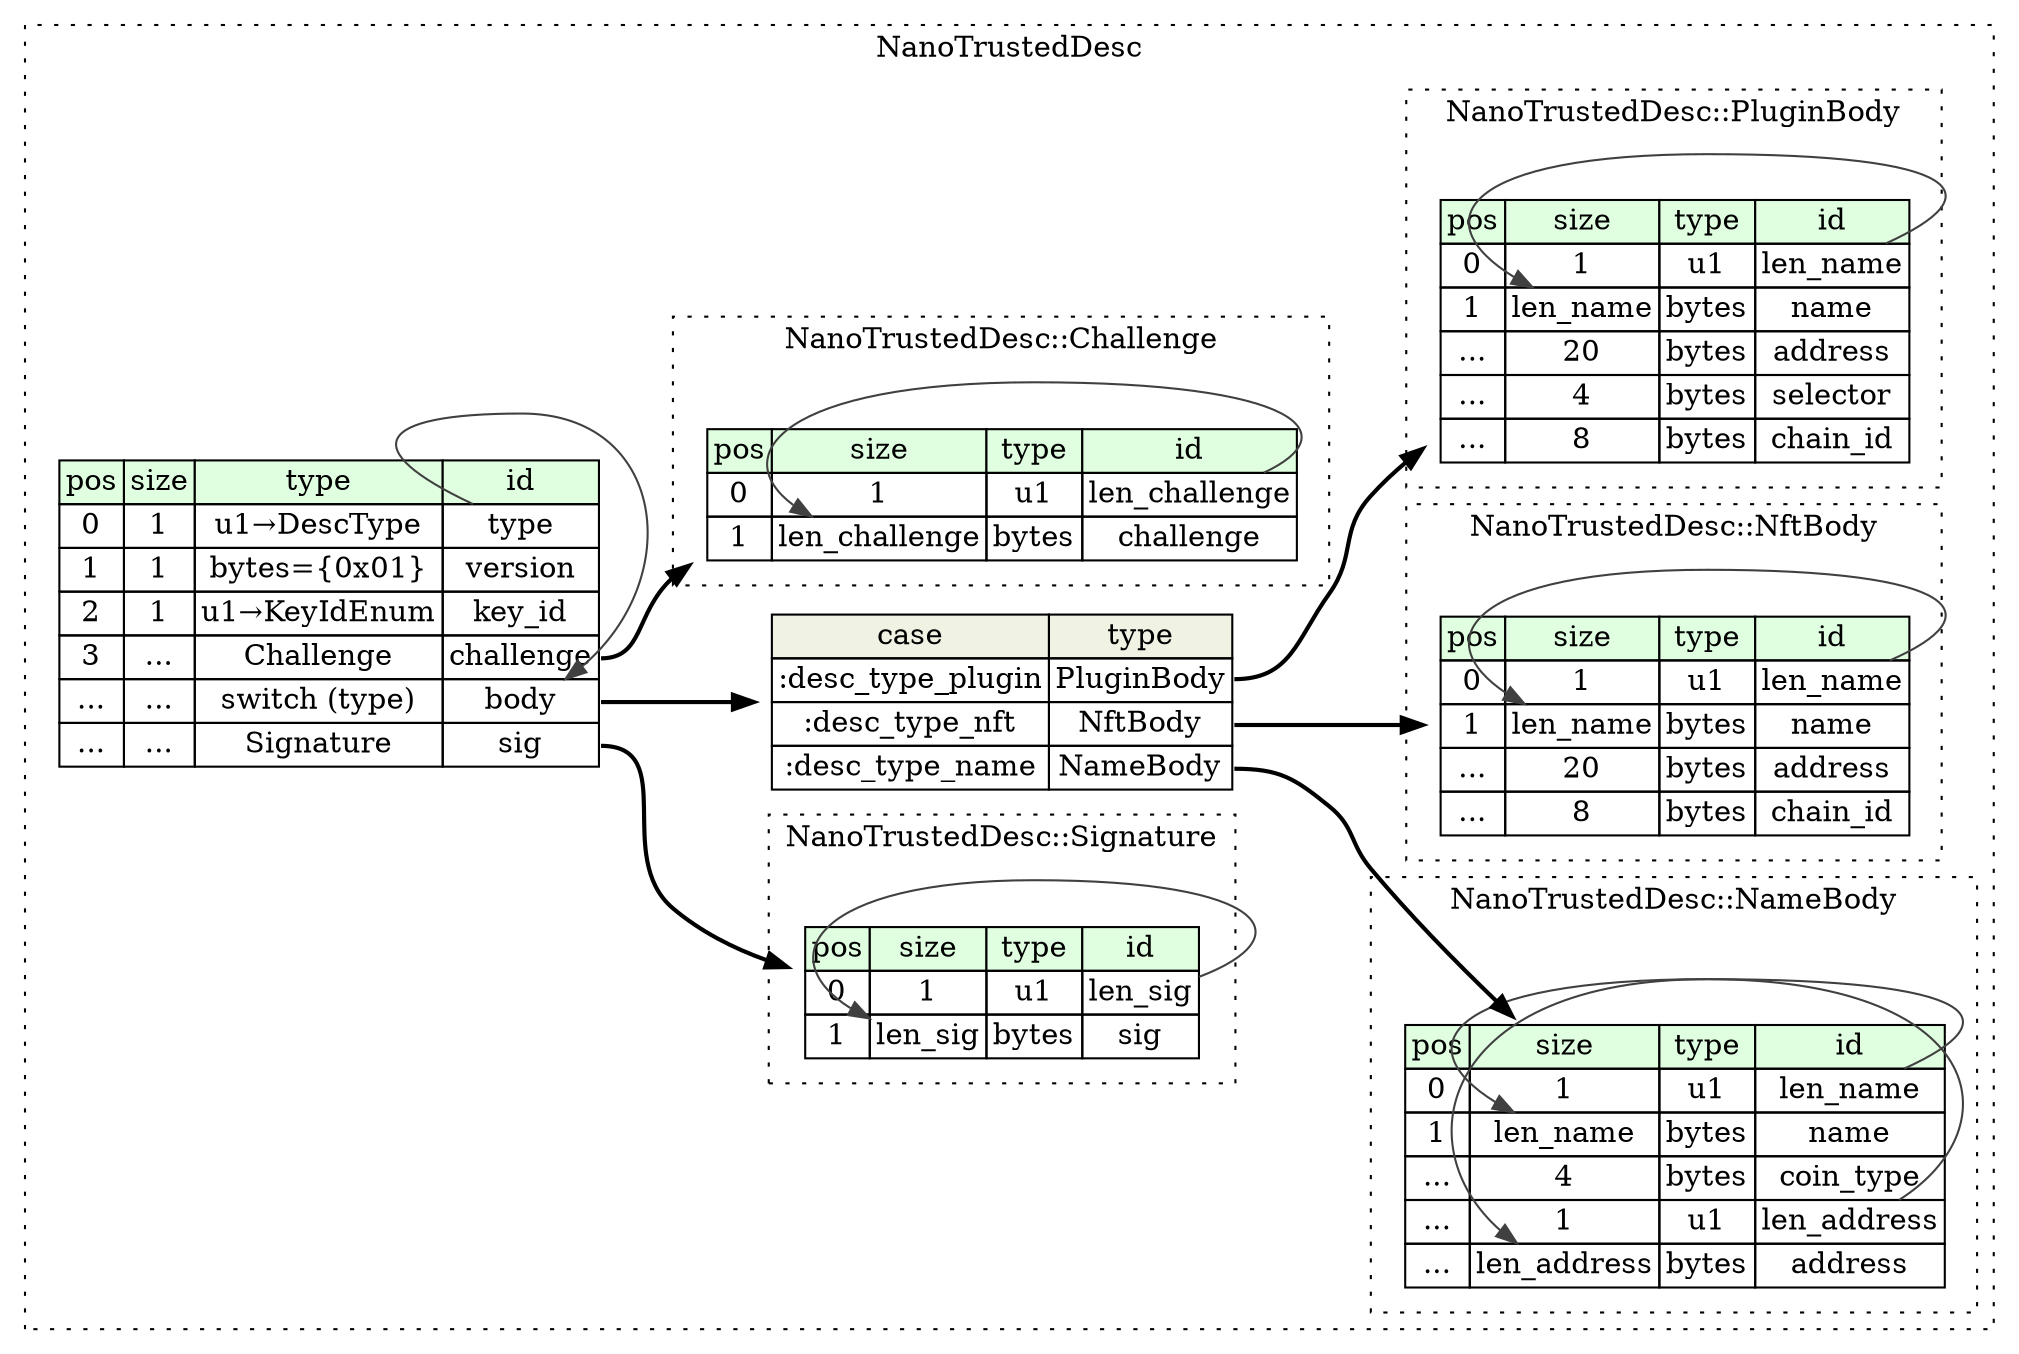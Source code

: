 digraph {
	graph [bb="0,0,961,642",
		rankdir=LR,
		tooltip="A generic binary format for trusted descriptors (an info trusted by the nano signed by a Ledger key)
"
	];
	node [label="\N",
		shape=plaintext
	];
	subgraph cluster__nano_trusted_desc {
		graph [bb="8,8,953,634",
			label=NanoTrustedDesc,
			lheight=0.21,
			lp="480.5,622.5",
			lwidth=1.78,
			style=dotted,
			tooltip="A generic binary format for trusted descriptors (an info trusted by the nano signed by a Ledger key)
"
		];
		subgraph cluster__nft_body {
			graph [bb="671,233,928,404",
				label="NanoTrustedDesc::NftBody",
				lheight=0.21,
				lp="799.5,392.5",
				lwidth=2.72,
				style=dotted,
				tooltip="An NFT collection descriptor"
			];
			nft_body__seq	[height=1.5694,
				label=<<TABLE BORDER="0" CELLBORDER="1" CELLSPACING="0">
				<TR><TD BGCOLOR="#E0FFE0">pos</TD><TD BGCOLOR="#E0FFE0">size</TD><TD BGCOLOR="#E0FFE0">type</TD><TD BGCOLOR="#E0FFE0">id</TD></TR>
				<TR><TD title="Length of the name field" href="" PORT="len_name_pos">0</TD><TD title="Length of the name field" href="" PORT="len_name_size">1</TD><TD title="Length of the name field" href="" >u1</TD><TD title="Length of the name field" href="" PORT="len_name_type">len_name</TD></TR>
				<TR><TD title="UTF-8 encoded name of the collection corresponding to the address" href="" PORT="name_pos">1</TD><TD title="UTF-8 encoded name of the collection corresponding to the address" href="" PORT="name_size">len_name</TD><TD title="UTF-8 encoded name of the collection corresponding to the address" href="" >bytes</TD><TD title="UTF-8 encoded name of the collection corresponding to the address" href="" PORT="name_type">name</TD></TR>
				<TR><TD title="Blockchain smartcontract address associated with this collection" href="" PORT="address_pos">...</TD><TD title="Blockchain smartcontract address associated with this collection" href="" PORT="address_size">20</TD><TD title="Blockchain smartcontract address associated with this collection" href="" >bytes</TD><TD title="Blockchain smartcontract address associated with this collection" href="" PORT="address_type">address</TD></TR>
				<TR><TD title="Blockchain id, as specified in XXX" href="" PORT="chain_id_pos">...</TD><TD title="Blockchain id, as specified in XXX" href="" PORT="chain_id_size">8</TD><TD title="Blockchain id, as specified in XXX" href="" >bytes</TD><TD title="Blockchain id, as specified in XXX" href="" PORT="chain_id_type">chain_id</TD></TR>
			</TABLE>>,
				pos="799.5,298",
				width=3.3472];
			nft_body__seq:len_name_type -> nft_body__seq:name_size	[color="#404040",
				pos="e,727.83,308.08 903.17,329.02 953.52,350.94 937.34,372.5 815.5,372.5 701.28,372.5 679.91,339.01 719.18,313.14"];
		}
		subgraph cluster__challenge {
			graph [bb="319,365,634,494",
				label="NanoTrustedDesc::Challenge",
				lheight=0.21,
				lp="476.5,482.5",
				lwidth=2.89,
				style=dotted,
				tooltip="An optional challenge enabling proving freshness of the descriptor"
			];
			challenge__seq	[height=0.98611,
				label=<<TABLE BORDER="0" CELLBORDER="1" CELLSPACING="0">
				<TR><TD BGCOLOR="#E0FFE0">pos</TD><TD BGCOLOR="#E0FFE0">size</TD><TD BGCOLOR="#E0FFE0">type</TD><TD BGCOLOR="#E0FFE0">id</TD></TR>
				<TR><TD title="length of the challenge, when no challenge is present use length of 0x00" href="" PORT="len_challenge_pos">0</TD><TD title="length of the challenge, when no challenge is present use length of 0x00" href="" PORT="len_challenge_size">1</TD><TD title="length of the challenge, when no challenge is present use length of 0x00" href="" >u1</TD><TD title="length of the challenge, when no challenge is present use length of 0x00" href="" PORT="len_challenge_type">len_challenge</TD></TR>
				<TR><TD title="challenge as an array of raw bytes" href="" PORT="challenge_pos">1</TD><TD title="challenge as an array of raw bytes" href="" PORT="challenge_size">len_challenge</TD><TD title="challenge as an array of raw bytes" href="" >bytes</TD><TD title="challenge as an array of raw bytes" href="" PORT="challenge_type">challenge</TD></TR>
			</TABLE>>,
				pos="476.5,409",
				width=4.1528];
			challenge__seq:len_challenge_type -> challenge__seq:challenge_size	[color="#404040",
				pos="e,385.64,398.07 602.66,419.12 642.98,437.83 620.06,462.5 492.5,462.5 371.32,462.5 344.57,427.48 376.77,403.58"];
		}
		subgraph cluster__plugin_body {
			graph [bb="671,412,928,603",
				label="NanoTrustedDesc::PluginBody",
				lheight=0.21,
				lp="799.5,591.5",
				lwidth=3.04,
				style=dotted,
				tooltip="A plugin descriptor"
			];
			plugin_body__seq	[height=1.8611,
				label=<<TABLE BORDER="0" CELLBORDER="1" CELLSPACING="0">
				<TR><TD BGCOLOR="#E0FFE0">pos</TD><TD BGCOLOR="#E0FFE0">size</TD><TD BGCOLOR="#E0FFE0">type</TD><TD BGCOLOR="#E0FFE0">id</TD></TR>
				<TR><TD title="Length of the name field" href="" PORT="len_name_pos">0</TD><TD title="Length of the name field" href="" PORT="len_name_size">1</TD><TD title="Length of the name field" href="" >u1</TD><TD title="Length of the name field" href="" PORT="len_name_type">len_name</TD></TR>
				<TR><TD title="ASCII encoded name of the plugin to use" href="" PORT="name_pos">1</TD><TD title="ASCII encoded name of the plugin to use" href="" PORT="name_size">len_name</TD><TD title="ASCII encoded name of the plugin to use" href="" >bytes</TD><TD title="ASCII encoded name of the plugin to use" href="" PORT="name_type">name</TD></TR>
				<TR><TD title="Blockchain smartcontract address associated with this plugin" href="" PORT="address_pos">...</TD><TD title="Blockchain smartcontract address associated with this plugin" href="" PORT="address_size">20</TD><TD title="Blockchain smartcontract address associated with this plugin" href="" >bytes</TD><TD title="Blockchain smartcontract address associated with this plugin" href="" PORT="address_type">address</TD></TR>
				<TR><TD title="function selector in the smartcontract associated with this plugin" href="" PORT="selector_pos">...</TD><TD title="function selector in the smartcontract associated with this plugin" href="" PORT="selector_size">4</TD><TD title="function selector in the smartcontract associated with this plugin" href="" >bytes</TD><TD title="function selector in the smartcontract associated with this plugin" href="" PORT="selector_type">selector</TD></TR>
				<TR><TD title="Blockchain id, as specified in XXX" href="" PORT="chain_id_pos">...</TD><TD title="Blockchain id, as specified in XXX" href="" PORT="chain_id_size">8</TD><TD title="Blockchain id, as specified in XXX" href="" >bytes</TD><TD title="Blockchain id, as specified in XXX" href="" PORT="chain_id_type">chain_id</TD></TR>
			</TABLE>>,
				pos="799.5,487",
				width=3.3472];
			plugin_body__seq:len_name_type -> plugin_body__seq:name_size	[color="#404040",
				pos="e,731.69,508.02 901.1,529.09 953.94,552.95 938.99,572 815.5,572 697.96,572 678.75,540.04 722.75,513"];
		}
		subgraph cluster__signature {
			graph [bb="365,126,589,255",
				label="NanoTrustedDesc::Signature",
				lheight=0.21,
				lp="477,243.5",
				lwidth=2.89,
				style=dotted,
				tooltip="a signature container"
			];
			signature__seq	[height=0.98611,
				label=<<TABLE BORDER="0" CELLBORDER="1" CELLSPACING="0">
				<TR><TD BGCOLOR="#E0FFE0">pos</TD><TD BGCOLOR="#E0FFE0">size</TD><TD BGCOLOR="#E0FFE0">type</TD><TD BGCOLOR="#E0FFE0">id</TD></TR>
				<TR><TD title="Signature length" href="" PORT="len_sig_pos">0</TD><TD title="Signature length" href="" PORT="len_sig_size">1</TD><TD title="Signature length" href="" >u1</TD><TD title="Signature length" href="" PORT="len_sig_type">len_sig</TD></TR>
				<TR><TD title="DER encoded signature.
Signature is computed over serialized fields [type , version , body , key_id].
Signature key and algorithm is determined by [key_id] field and corresponding certificate.
" href="" PORT="sig_pos">1</TD><TD title="DER encoded signature.
Signature is computed over serialized fields [type , version , body , key_id].
Signature key and algorithm is determined by [key_id] field and corresponding certificate.
" href="" PORT="sig_size">len_sig</TD><TD title="DER encoded signature.
Signature is computed over serialized fields [type , version , body , key_id].
Signature key and algorithm is determined by [key_id] field and corresponding certificate.
" href="" >bytes</TD><TD title="DER encoded signature.
Signature is computed over serialized fields [type , version , body , key_id].
Signature key and algorithm is determined by [key_id] field and corresponding certificate.
" href="" PORT="sig_type">sig</TD></TR>
			</TABLE>>,
				pos="476.5,170",
				width=2.8472];
			signature__seq:len_sig_type -> signature__seq:sig_size	[color="#404040",
				pos="e,413.46,157.14 571.54,177.1 621.61,196.05 606.28,223.5 492.5,223.5 386.28,223.5 365.86,185.87 404.36,162.01"];
		}
		subgraph cluster__name_body {
			graph [bb="654,16,945,225",
				label="NanoTrustedDesc::NameBody",
				lheight=0.21,
				lp="799.5,213.5",
				lwidth=2.99,
				style=dotted,
				tooltip="A trusted name descriptor"
			];
			name_body__seq	[height=1.8611,
				label=<<TABLE BORDER="0" CELLBORDER="1" CELLSPACING="0">
				<TR><TD BGCOLOR="#E0FFE0">pos</TD><TD BGCOLOR="#E0FFE0">size</TD><TD BGCOLOR="#E0FFE0">type</TD><TD BGCOLOR="#E0FFE0">id</TD></TR>
				<TR><TD title="Length of the name field" href="" PORT="len_name_pos">0</TD><TD title="Length of the name field" href="" PORT="len_name_size">1</TD><TD title="Length of the name field" href="" >u1</TD><TD title="Length of the name field" href="" PORT="len_name_type">len_name</TD></TR>
				<TR><TD title="UTF-8 encoded truted name associated with this address" href="" PORT="name_pos">1</TD><TD title="UTF-8 encoded truted name associated with this address" href="" PORT="name_size">len_name</TD><TD title="UTF-8 encoded truted name associated with this address" href="" >bytes</TD><TD title="UTF-8 encoded truted name associated with this address" href="" PORT="name_type">name</TD></TR>
				<TR><TD title="SLIP 44 coin type as in [https://github.com/ensdomains/address-encoder]" href="" PORT="coin_type_pos">...</TD><TD title="SLIP 44 coin type as in [https://github.com/ensdomains/address-encoder]" href="" PORT="coin_type_size">4</TD><TD title="SLIP 44 coin type as in [https://github.com/ensdomains/address-encoder]" href="" >bytes</TD><TD title="SLIP 44 coin type as in [https://github.com/ensdomains/address-encoder]" href="" PORT="coin_type_type">coin_type</TD></TR>
				<TR><TD title="Length of the address field" href="" PORT="len_address_pos">...</TD><TD title="Length of the address field" href="" PORT="len_address_size">1</TD><TD title="Length of the address field" href="" >u1</TD><TD title="Length of the address field" href="" PORT="len_address_type">len_address</TD></TR>
				<TR><TD title="Address value for this trusted name" href="" PORT="address_pos">...</TD><TD title="Address value for this trusted name" href="" PORT="address_size">len_address</TD><TD title="Address value for this trusted name" href="" >bytes</TD><TD title="Address value for this trusted name" href="" PORT="address_type">address</TD></TR>
			</TABLE>>,
				pos="799.5,91",
				width=3.8194];
			name_body__seq:len_name_type -> name_body__seq:name_size	[color="#404040",
				pos="e,722.7,112.02 910.08,133.09 962.81,156.95 946.9,176 815.5,176 690.43,176 669.99,144.04 713.79,117"];
			name_body__seq:len_address_type -> name_body__seq:address_size	[color="#404040",
				pos="e,724.17,49.202 907.57,70.035 963.27,105.36 948.94,176 815.5,176 688.28,176 669.32,96.587 716.1,55.456"];
		}
		nano_trusted_desc__seq	[height=2.1528,
			label=<<TABLE BORDER="0" CELLBORDER="1" CELLSPACING="0">
			<TR><TD BGCOLOR="#E0FFE0">pos</TD><TD BGCOLOR="#E0FFE0">size</TD><TD BGCOLOR="#E0FFE0">type</TD><TD BGCOLOR="#E0FFE0">id</TD></TR>
			<TR><TD title="Type of the descriptor" href="" PORT="type_pos">0</TD><TD title="Type of the descriptor" href="" PORT="type_size">1</TD><TD title="Type of the descriptor" href="" >u1→DescType</TD><TD title="Type of the descriptor" href="" PORT="type_type">type</TD></TR>
			<TR><TD title="Version, currently fixed to 0x01" href="" PORT="version_pos">1</TD><TD title="Version, currently fixed to 0x01" href="" PORT="version_size">1</TD><TD title="Version, currently fixed to 0x01" href="" >bytes={0x01}</TD><TD title="Version, currently fixed to 0x01" href="" PORT="version_type">version</TD></TR>
			<TR><TD title="A key identifier, unique to Ledger, indicating key used to sign this descriptor. 
The corresponding certificate must be passed to the application before use.
" href="" PORT="key_id_pos">2</TD><TD title="A key identifier, unique to Ledger, indicating key used to sign this descriptor. 
The corresponding certificate must be passed to the application before use.
" href="" PORT="key_id_size">1</TD><TD title="A key identifier, unique to Ledger, indicating key used to sign this descriptor. 
The corresponding certificate must be passed to the application before use.
" href="" >u1→KeyIdEnum</TD><TD title="A key identifier, unique to Ledger, indicating key used to sign this descriptor. 
The corresponding certificate must be passed to the application before use.
" href="" PORT="key_id_type">key_id</TD></TR>
			<TR><TD title="An optional challenge to prove freshness of the descriptor" href="" PORT="challenge_pos">3</TD><TD title="An optional challenge to prove freshness of the descriptor" href="" PORT="challenge_size">...</TD><TD title="An optional challenge to prove freshness of the descriptor" href="" >Challenge</TD><TD title="An optional challenge to prove freshness of the descriptor" href="" PORT="challenge_type">challenge</TD></TR>
			<TR><TD title="Body of the descriptor, based on type" href="" PORT="body_pos">...</TD><TD title="Body of the descriptor, based on type" href="" PORT="body_size">...</TD><TD title="Body of the descriptor, based on type" href="" >switch (type)</TD><TD title="Body of the descriptor, based on type" href="" PORT="body_type">body</TD></TR>
			<TR><TD title="Signature of the descriptor computed over other fields" href="" PORT="sig_pos">...</TD><TD title="Signature of the descriptor computed over other fields" href="" PORT="sig_size">...</TD><TD title="Signature of the descriptor computed over other fields" href="" >Signature</TD><TD title="Signature of the descriptor computed over other fields" href="" PORT="sig_type">sig</TD></TR>
		</TABLE>>,
			pos="153.5,352",
			width=3.8194];
		nano_trusted_desc__seq:type_type -> nano_trusted_desc__seq:body_type	[color="#404040",
			pos="e,267.4,320.04 222.97,404.07 166.96,430.31 174.8,447.5 246.5,447.5 315.74,447.5 325.43,368.58 275.55,326.25"];
		nano_trusted_desc__seq_body_switch	[height=1.2778,
			label=<<TABLE BORDER="0" CELLBORDER="1" CELLSPACING="0">
	<TR><TD BGCOLOR="#F0F2E4">case</TD><TD BGCOLOR="#F0F2E4">type</TD></TR>
	<TR><TD>:desc_type_plugin</TD><TD PORT="case0">PluginBody</TD></TR>
	<TR><TD>:desc_type_nft</TD><TD PORT="case1">NftBody</TD></TR>
	<TR><TD>:desc_type_name</TD><TD PORT="case2">NameBody</TD></TR>
</TABLE>>,
			pos="476.5,309",
			width=3.2917];
		nano_trusted_desc__seq:body_type -> nano_trusted_desc__seq_body_switch	[pos="e,357.82,309 284.5,309 304.97,309 326.67,309 347.82,309",
			style=bold];
		nano_trusted_desc__seq:challenge_type -> challenge__seq	[pos="e,326.68,374.44 284.5,330 305.23,330 300.66,351.58 318.35,368.17",
			style=bold];
		nano_trusted_desc__seq:sig_type -> signature__seq	[pos="e,373.88,181.82 284.5,288 322.41,288 290.06,234.49 319,210 332.06,198.95 347.79,190.89 364.17,185.03",
			style=bold];
		nano_trusted_desc__seq_body_switch:case1 -> nft_body__seq	[pos="e,678.84,298 588.5,298 614.44,298 642.19,298 668.73,298",
			style=bold];
		nano_trusted_desc__seq_body_switch:case0 -> plugin_body__seq	[pos="e,678.83,430.48 588.5,320 615.72,320 618.19,338.84 634,361 647.19,379.48 638.75,391.18 654,408 659.2,413.73 664.91,419.14 670.98,\
424.22",
			style=bold];
		nano_trusted_desc__seq_body_switch:case2 -> name_body__seq	[pos="e,721.83,158.24 588.5,277 610.25,277 617.09,272.67 634,259 646.46,248.93 643.7,241.27 654,229 672.35,207.13 693.84,185.06 714.55,\
165.18",
			style=bold];
	}
}
